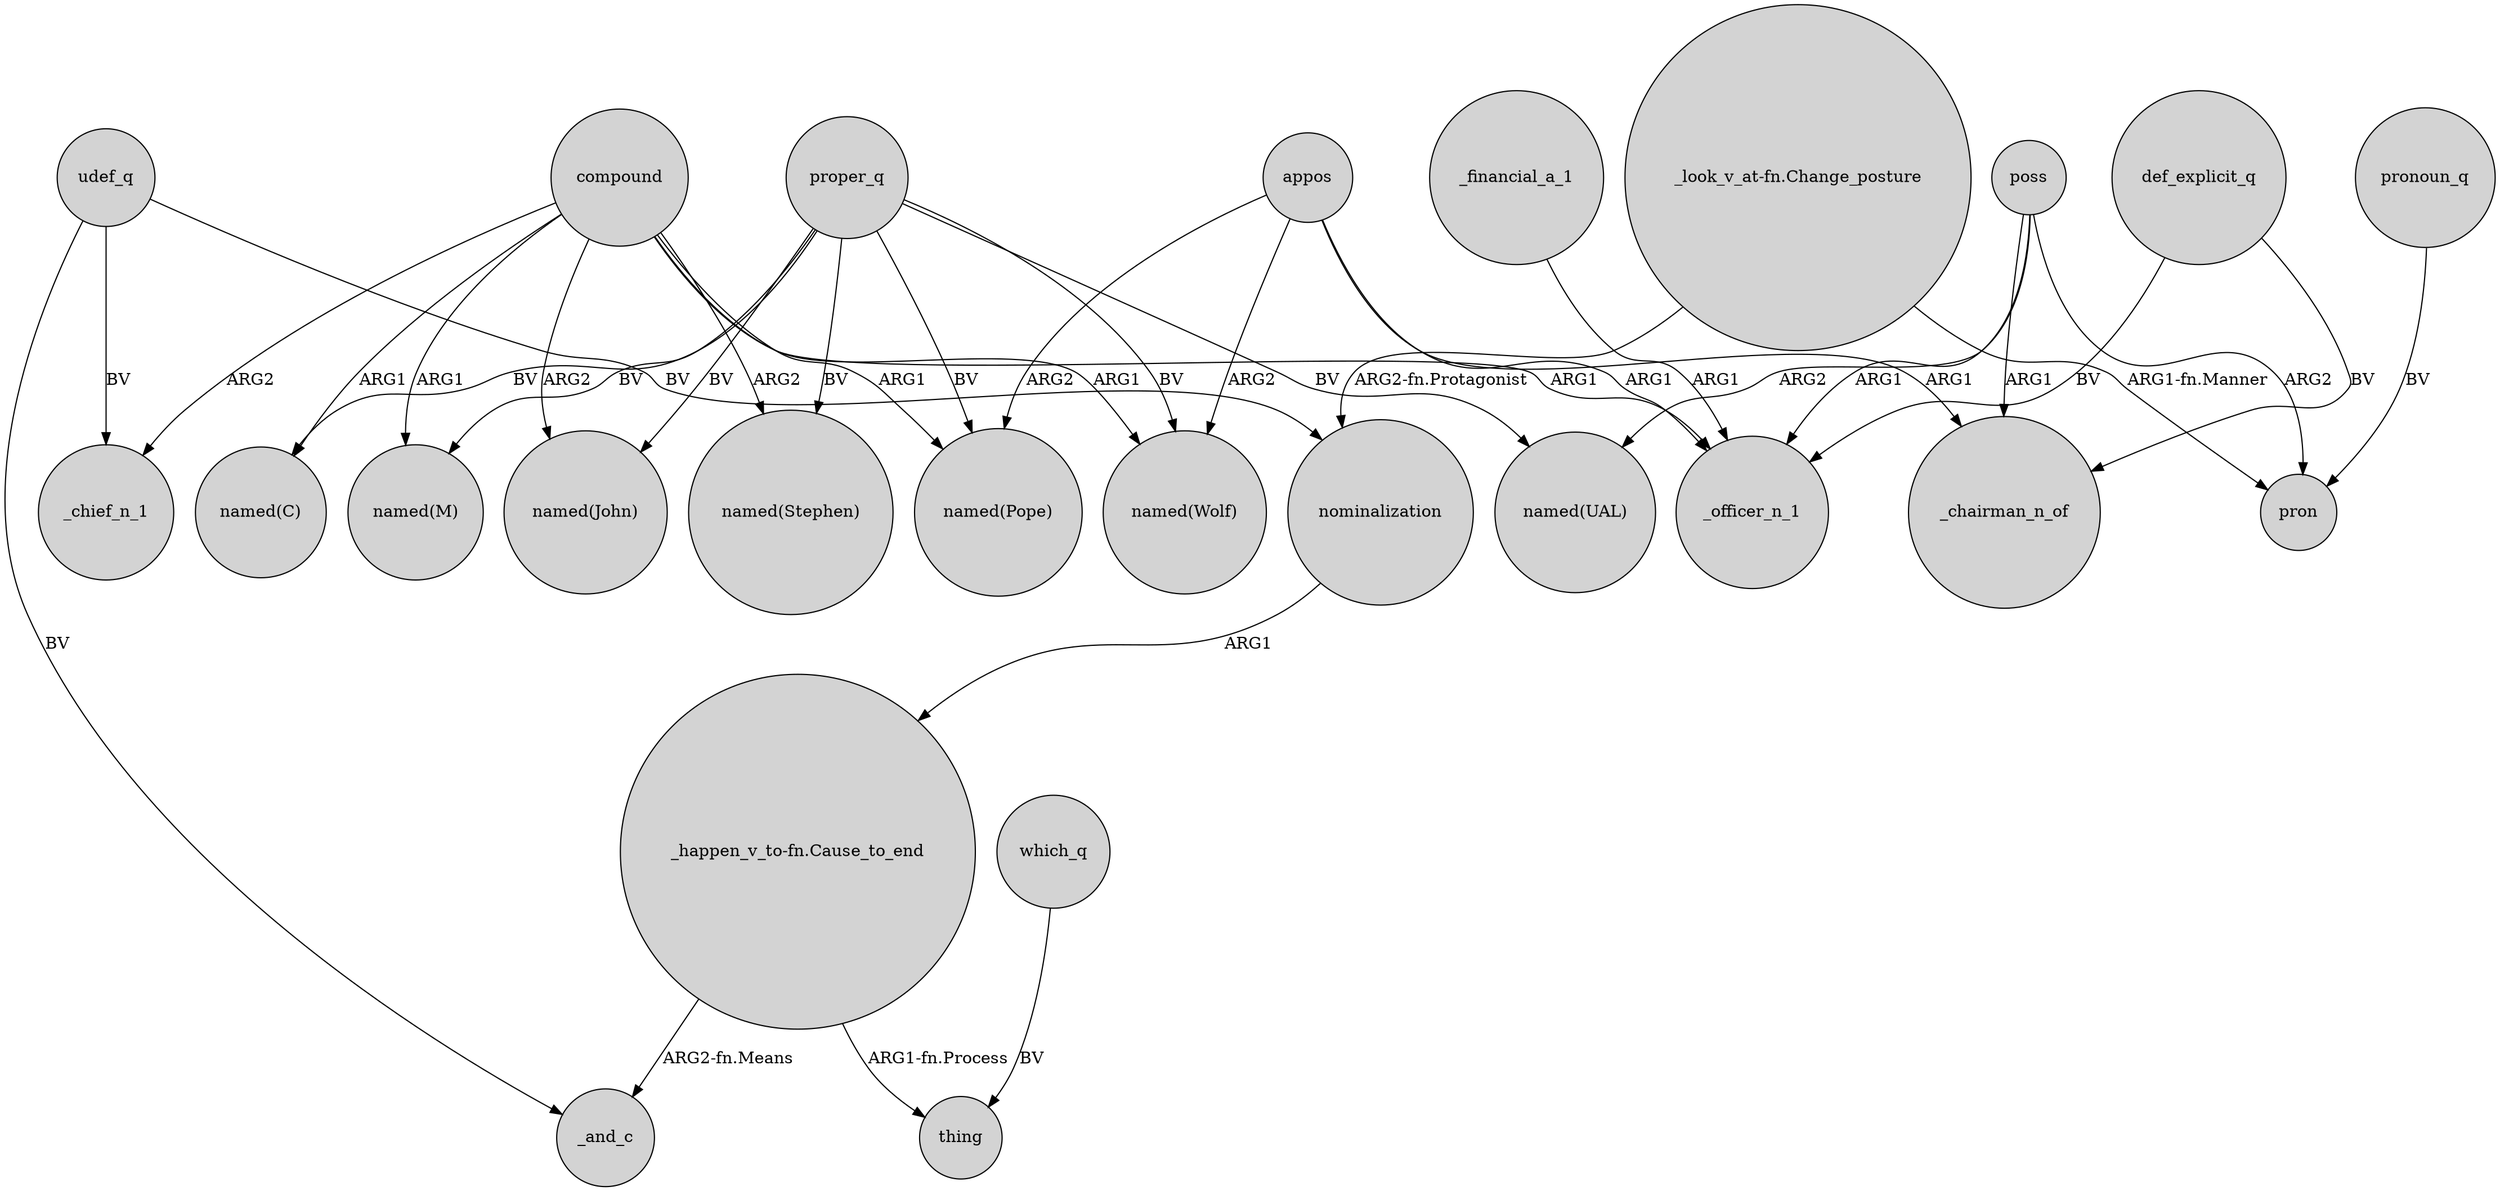 digraph {
	node [shape=circle style=filled]
	"_happen_v_to-fn.Cause_to_end" -> _and_c [label="ARG2-fn.Means"]
	proper_q -> "named(C)" [label=BV]
	appos -> "named(Pope)" [label=ARG2]
	"_happen_v_to-fn.Cause_to_end" -> thing [label="ARG1-fn.Process"]
	compound -> _chief_n_1 [label=ARG2]
	compound -> "named(Stephen)" [label=ARG2]
	def_explicit_q -> _officer_n_1 [label=BV]
	udef_q -> _chief_n_1 [label=BV]
	udef_q -> nominalization [label=BV]
	which_q -> thing [label=BV]
	compound -> "named(Wolf)" [label=ARG1]
	proper_q -> "named(M)" [label=BV]
	nominalization -> "_happen_v_to-fn.Cause_to_end" [label=ARG1]
	udef_q -> _and_c [label=BV]
	def_explicit_q -> _chairman_n_of [label=BV]
	_financial_a_1 -> _officer_n_1 [label=ARG1]
	poss -> "named(UAL)" [label=ARG2]
	proper_q -> "named(UAL)" [label=BV]
	pronoun_q -> pron [label=BV]
	poss -> pron [label=ARG2]
	proper_q -> "named(Stephen)" [label=BV]
	compound -> "named(John)" [label=ARG2]
	proper_q -> "named(Wolf)" [label=BV]
	compound -> "named(Pope)" [label=ARG1]
	proper_q -> "named(Pope)" [label=BV]
	compound -> "named(M)" [label=ARG1]
	"_look_v_at-fn.Change_posture" -> pron [label="ARG1-fn.Manner"]
	appos -> "named(Wolf)" [label=ARG2]
	appos -> _chairman_n_of [label=ARG1]
	compound -> _officer_n_1 [label=ARG1]
	poss -> _officer_n_1 [label=ARG1]
	appos -> _officer_n_1 [label=ARG1]
	"_look_v_at-fn.Change_posture" -> nominalization [label="ARG2-fn.Protagonist"]
	poss -> _chairman_n_of [label=ARG1]
	compound -> "named(C)" [label=ARG1]
	proper_q -> "named(John)" [label=BV]
}
